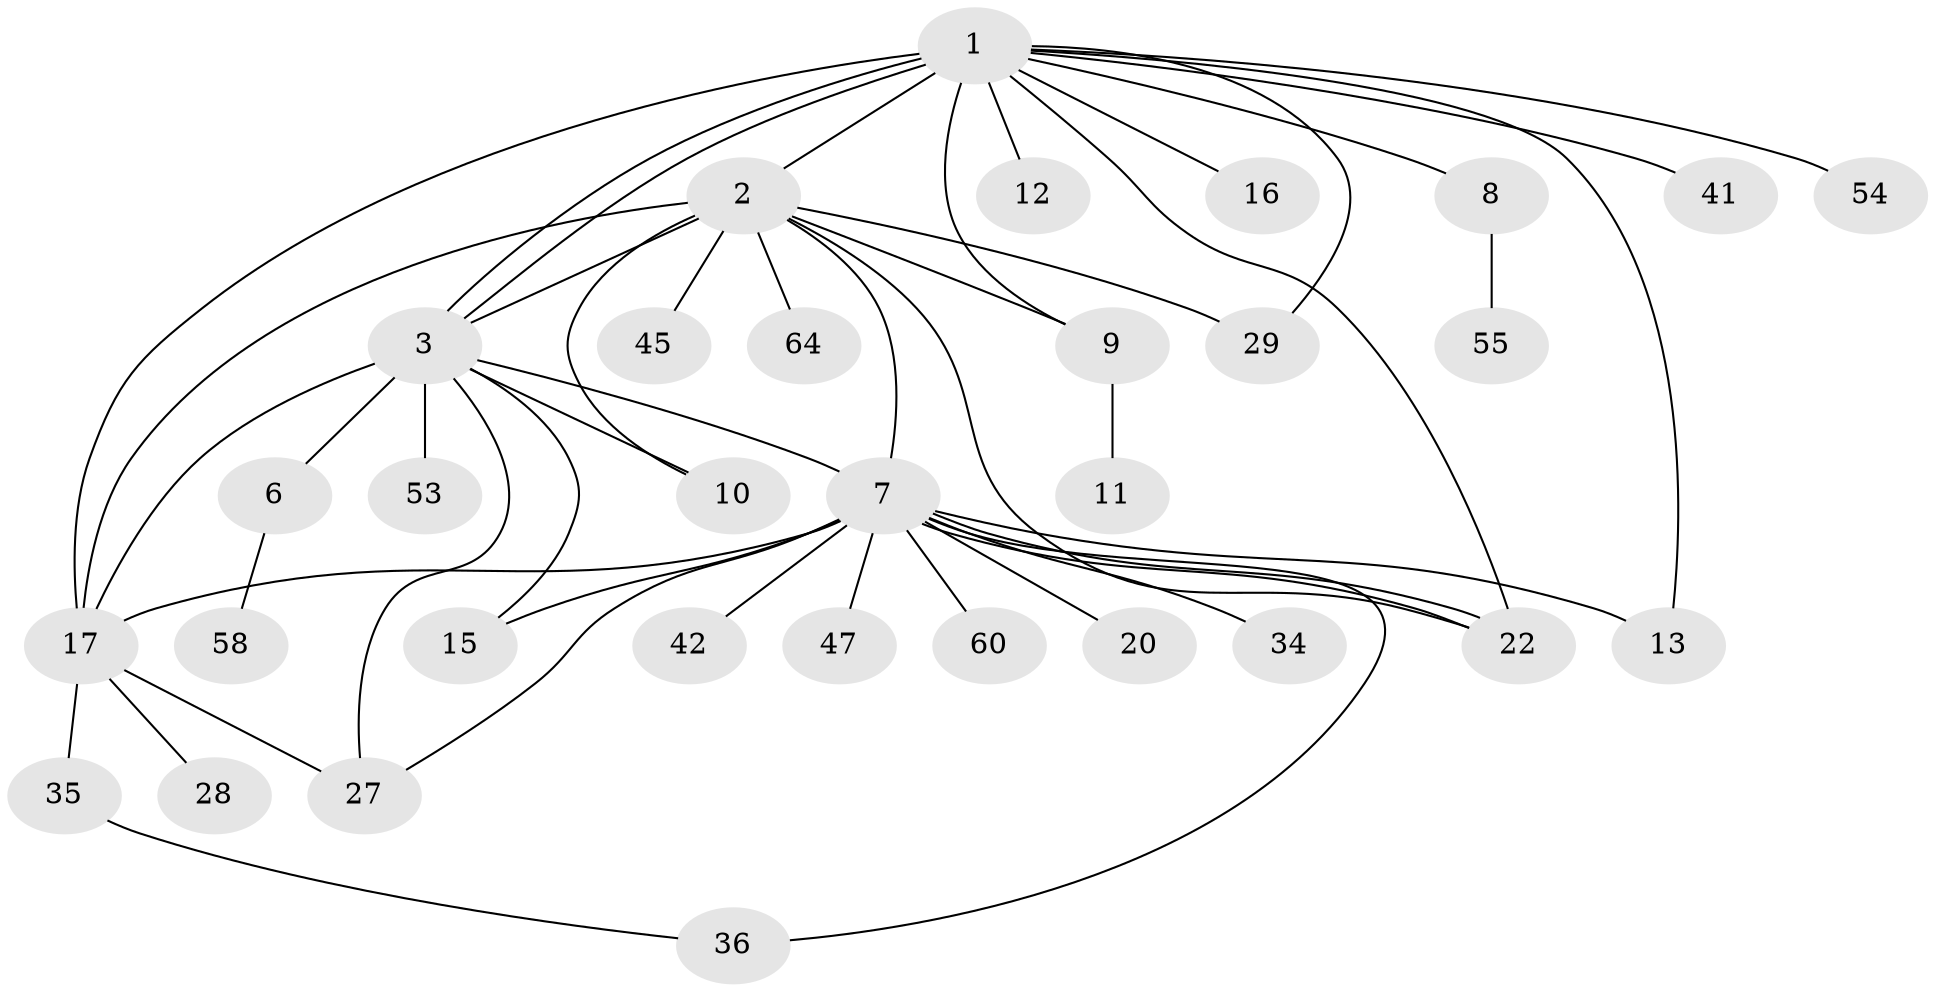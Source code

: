 // original degree distribution, {16: 0.015625, 14: 0.015625, 13: 0.03125, 5: 0.046875, 2: 0.234375, 3: 0.140625, 7: 0.015625, 1: 0.421875, 4: 0.0625, 10: 0.015625}
// Generated by graph-tools (version 1.1) at 2025/14/03/09/25 04:14:48]
// undirected, 32 vertices, 48 edges
graph export_dot {
graph [start="1"]
  node [color=gray90,style=filled];
  1;
  2;
  3 [super="+5+26+48+4+37+30+32"];
  6;
  7 [super="+14"];
  8 [super="+31"];
  9 [super="+38+23+57+18"];
  10 [super="+43"];
  11;
  12;
  13;
  15 [super="+59"];
  16;
  17 [super="+21+19"];
  20;
  22 [super="+39+33"];
  27;
  28;
  29;
  34;
  35;
  36 [super="+40"];
  41;
  42;
  45;
  47;
  53 [super="+62"];
  54;
  55;
  58;
  60;
  64;
  1 -- 2;
  1 -- 3 [weight=3];
  1 -- 3;
  1 -- 8;
  1 -- 9;
  1 -- 12;
  1 -- 13;
  1 -- 16;
  1 -- 29;
  1 -- 41;
  1 -- 54;
  1 -- 22;
  1 -- 17 [weight=2];
  2 -- 9 [weight=2];
  2 -- 29;
  2 -- 45;
  2 -- 64;
  2 -- 22;
  2 -- 17 [weight=3];
  2 -- 3 [weight=2];
  2 -- 10;
  2 -- 7;
  3 -- 6;
  3 -- 17 [weight=3];
  3 -- 10;
  3 -- 53;
  3 -- 15;
  3 -- 27;
  3 -- 7;
  6 -- 58;
  7 -- 15;
  7 -- 20;
  7 -- 22;
  7 -- 22;
  7 -- 27;
  7 -- 34;
  7 -- 36;
  7 -- 42;
  7 -- 47;
  7 -- 60;
  7 -- 17;
  7 -- 13;
  8 -- 55;
  9 -- 11;
  17 -- 27;
  17 -- 28;
  17 -- 35;
  35 -- 36;
}
